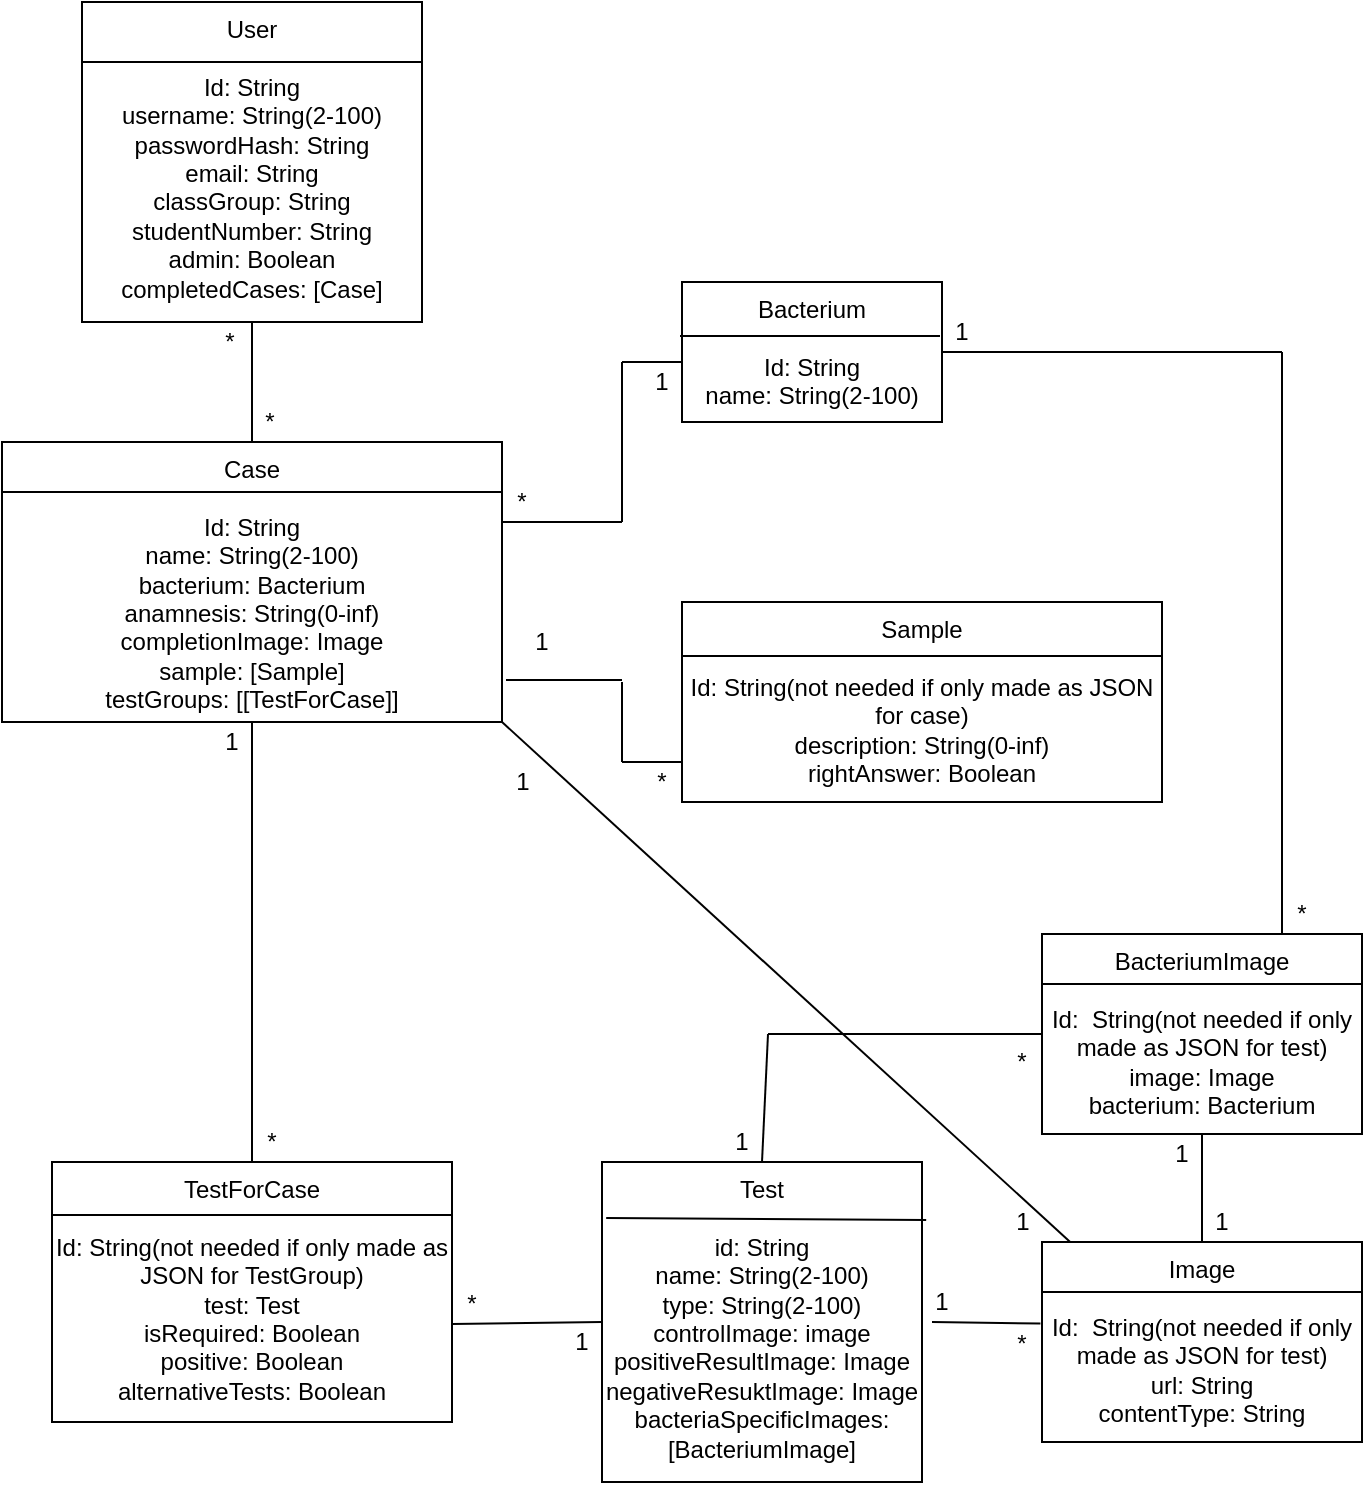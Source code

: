 <mxfile version="13.7.7" type="device"><diagram id="oC3LxOTWJYGH91Kc98oj" name="Page-1"><mxGraphModel dx="453" dy="693" grid="1" gridSize="10" guides="1" tooltips="1" connect="1" arrows="1" fold="1" page="1" pageScale="1" pageWidth="700" pageHeight="800" math="0" shadow="0"><root><mxCell id="0"/><mxCell id="1" parent="0"/><mxCell id="-6qUZJBnMBiBueGTZFl0-1" value="User&lt;br&gt;&lt;br&gt;Id: String&lt;br&gt;username: String(2-100)&lt;br&gt;&lt;div&gt;passwordHash: String&lt;/div&gt;&lt;div&gt;email: String&lt;/div&gt;&lt;div&gt;classGroup: String&lt;/div&gt;&lt;div&gt;studentNumber: String&lt;br&gt;&lt;/div&gt;admin: Boolean&lt;br&gt;completedCases: [Case]" style="rounded=0;whiteSpace=wrap;html=1;verticalAlign=top;" parent="1" vertex="1"><mxGeometry x="50" y="20" width="170" height="160" as="geometry"/></mxCell><mxCell id="-6qUZJBnMBiBueGTZFl0-2" value="Bacterium&lt;br&gt;&lt;br&gt;Id: String&lt;br&gt;name: String(2-100)" style="rounded=0;whiteSpace=wrap;html=1;verticalAlign=top;" parent="1" vertex="1"><mxGeometry x="350" y="160" width="130" height="70" as="geometry"/></mxCell><mxCell id="-6qUZJBnMBiBueGTZFl0-5" value="Case&lt;br&gt;&lt;br&gt;Id: String&lt;br&gt;name: String(2-100)&lt;br&gt;bacterium: Bacterium&lt;br&gt;anamnesis: String(0-inf)&lt;br&gt;completionImage: Image&lt;br&gt;sample: [Sample]&lt;br&gt;testGroups: [[TestForCase]]" style="rounded=0;whiteSpace=wrap;html=1;verticalAlign=top;" parent="1" vertex="1"><mxGeometry x="10" y="240" width="250" height="140" as="geometry"/></mxCell><mxCell id="-6qUZJBnMBiBueGTZFl0-6" value="Sample&lt;br&gt;&lt;br&gt;Id: String(not needed if only made as JSON for case)&lt;br&gt;description: String(0-inf)&lt;br&gt;rightAnswer: Boolean" style="rounded=0;whiteSpace=wrap;html=1;verticalAlign=top;" parent="1" vertex="1"><mxGeometry x="350" y="320" width="240" height="100" as="geometry"/></mxCell><mxCell id="-6qUZJBnMBiBueGTZFl0-7" value="Test&lt;br&gt;&lt;br&gt;id: String&lt;br&gt;name: String(2-100)&lt;br&gt;&lt;div&gt;type: String(2-100)&lt;/div&gt;&lt;div&gt;controlImage: image&lt;br&gt;&lt;/div&gt;positiveResultImage: Image&lt;br&gt;negativeResuktImage: Image&lt;br&gt;bacteriaSpecificImages: [BacteriumImage]" style="rounded=0;whiteSpace=wrap;html=1;verticalAlign=top;" parent="1" vertex="1"><mxGeometry x="310" y="600" width="160" height="160" as="geometry"/></mxCell><mxCell id="-6qUZJBnMBiBueGTZFl0-8" value="TestForCase&lt;br&gt;&lt;br&gt;Id: String(not needed if only made as JSON for TestGroup)&lt;br&gt;test: Test&lt;br&gt;isRequired: Boolean&lt;br&gt;positive: Boolean&lt;br&gt;alternativeTests: Boolean" style="rounded=0;whiteSpace=wrap;html=1;verticalAlign=top;" parent="1" vertex="1"><mxGeometry x="35" y="600" width="200" height="130" as="geometry"/></mxCell><mxCell id="-6qUZJBnMBiBueGTZFl0-9" value="" style="endArrow=none;html=1;" parent="1" edge="1"><mxGeometry width="50" height="50" relative="1" as="geometry"><mxPoint x="50" y="50" as="sourcePoint"/><mxPoint x="220" y="50" as="targetPoint"/><Array as="points"><mxPoint x="135" y="50"/></Array></mxGeometry></mxCell><mxCell id="-6qUZJBnMBiBueGTZFl0-10" value="" style="endArrow=none;html=1;exitX=0;exitY=0.25;exitDx=0;exitDy=0;entryX=1;entryY=0.25;entryDx=0;entryDy=0;" parent="1" edge="1"><mxGeometry width="50" height="50" relative="1" as="geometry"><mxPoint x="10.0" y="265" as="sourcePoint"/><mxPoint x="260" y="265" as="targetPoint"/></mxGeometry></mxCell><mxCell id="-6qUZJBnMBiBueGTZFl0-11" value="" style="endArrow=none;html=1;exitX=0;exitY=0.5;exitDx=0;exitDy=0;entryX=1;entryY=0.5;entryDx=0;entryDy=0;" parent="1" edge="1"><mxGeometry width="50" height="50" relative="1" as="geometry"><mxPoint x="349" y="187" as="sourcePoint"/><mxPoint x="479" y="187" as="targetPoint"/></mxGeometry></mxCell><mxCell id="-6qUZJBnMBiBueGTZFl0-12" value="" style="endArrow=none;html=1;exitX=0;exitY=0.25;exitDx=0;exitDy=0;entryX=1;entryY=0.25;entryDx=0;entryDy=0;" parent="1" edge="1"><mxGeometry width="50" height="50" relative="1" as="geometry"><mxPoint x="350" y="347" as="sourcePoint"/><mxPoint x="590" y="347" as="targetPoint"/></mxGeometry></mxCell><mxCell id="-6qUZJBnMBiBueGTZFl0-13" value="" style="endArrow=none;html=1;exitX=0;exitY=0.25;exitDx=0;exitDy=0;entryX=1;entryY=0.25;entryDx=0;entryDy=0;" parent="1" edge="1"><mxGeometry width="50" height="50" relative="1" as="geometry"><mxPoint x="35" y="626.5" as="sourcePoint"/><mxPoint x="235" y="626.5" as="targetPoint"/></mxGeometry></mxCell><mxCell id="-6qUZJBnMBiBueGTZFl0-14" value="" style="endArrow=none;html=1;exitX=0.013;exitY=0.175;exitDx=0;exitDy=0;entryX=1.013;entryY=0.181;entryDx=0;entryDy=0;entryPerimeter=0;exitPerimeter=0;" parent="1" edge="1" target="-6qUZJBnMBiBueGTZFl0-7" source="-6qUZJBnMBiBueGTZFl0-7"><mxGeometry width="50" height="50" relative="1" as="geometry"><mxPoint x="325" y="628.5" as="sourcePoint"/><mxPoint x="455" y="628.5" as="targetPoint"/></mxGeometry></mxCell><mxCell id="-6qUZJBnMBiBueGTZFl0-15" value="" style="endArrow=none;html=1;exitX=0.5;exitY=1;exitDx=0;exitDy=0;entryX=0.5;entryY=0;entryDx=0;entryDy=0;" parent="1" source="-6qUZJBnMBiBueGTZFl0-1" target="-6qUZJBnMBiBueGTZFl0-5" edge="1"><mxGeometry width="50" height="50" relative="1" as="geometry"><mxPoint x="340" y="440" as="sourcePoint"/><mxPoint x="390" y="390" as="targetPoint"/></mxGeometry></mxCell><mxCell id="-6qUZJBnMBiBueGTZFl0-23" value="" style="endArrow=none;html=1;entryX=1;entryY=0;entryDx=0;entryDy=0;" parent="1" target="-6qUZJBnMBiBueGTZFl0-32" edge="1"><mxGeometry width="50" height="50" relative="1" as="geometry"><mxPoint x="235" y="681" as="sourcePoint"/><mxPoint x="345" y="608" as="targetPoint"/></mxGeometry></mxCell><mxCell id="-6qUZJBnMBiBueGTZFl0-24" value="*" style="text;html=1;strokeColor=none;fillColor=none;align=center;verticalAlign=middle;whiteSpace=wrap;rounded=0;" parent="1" vertex="1"><mxGeometry x="114" y="180" width="20" height="20" as="geometry"/></mxCell><mxCell id="-6qUZJBnMBiBueGTZFl0-25" value="*" style="text;html=1;strokeColor=none;fillColor=none;align=center;verticalAlign=middle;whiteSpace=wrap;rounded=0;" parent="1" vertex="1"><mxGeometry x="134" y="220" width="20" height="20" as="geometry"/></mxCell><mxCell id="-6qUZJBnMBiBueGTZFl0-26" value="*" style="text;html=1;strokeColor=none;fillColor=none;align=center;verticalAlign=middle;whiteSpace=wrap;rounded=0;" parent="1" vertex="1"><mxGeometry x="260" y="260" width="20" height="20" as="geometry"/></mxCell><mxCell id="-6qUZJBnMBiBueGTZFl0-27" value="1" style="text;html=1;strokeColor=none;fillColor=none;align=center;verticalAlign=middle;whiteSpace=wrap;rounded=0;" parent="1" vertex="1"><mxGeometry x="330" y="200" width="20" height="20" as="geometry"/></mxCell><mxCell id="-6qUZJBnMBiBueGTZFl0-28" value="1" style="text;html=1;strokeColor=none;fillColor=none;align=center;verticalAlign=middle;whiteSpace=wrap;rounded=0;" parent="1" vertex="1"><mxGeometry x="270" y="330" width="20" height="20" as="geometry"/></mxCell><mxCell id="-6qUZJBnMBiBueGTZFl0-29" value="*" style="text;html=1;strokeColor=none;fillColor=none;align=center;verticalAlign=middle;whiteSpace=wrap;rounded=0;" parent="1" vertex="1"><mxGeometry x="330" y="400" width="20" height="20" as="geometry"/></mxCell><mxCell id="-6qUZJBnMBiBueGTZFl0-30" value="*" style="text;html=1;strokeColor=none;fillColor=none;align=center;verticalAlign=middle;whiteSpace=wrap;rounded=0;" parent="1" vertex="1"><mxGeometry x="135" y="580" width="20" height="20" as="geometry"/></mxCell><mxCell id="-6qUZJBnMBiBueGTZFl0-32" value="1" style="text;html=1;strokeColor=none;fillColor=none;align=center;verticalAlign=middle;whiteSpace=wrap;rounded=0;" parent="1" vertex="1"><mxGeometry x="290" y="680" width="20" height="20" as="geometry"/></mxCell><mxCell id="-6qUZJBnMBiBueGTZFl0-33" value="*" style="text;html=1;strokeColor=none;fillColor=none;align=center;verticalAlign=middle;whiteSpace=wrap;rounded=0;" parent="1" vertex="1"><mxGeometry x="235" y="661" width="20" height="20" as="geometry"/></mxCell><mxCell id="-6qUZJBnMBiBueGTZFl0-34" value="" style="endArrow=none;html=1;exitX=1;exitY=0.25;exitDx=0;exitDy=0;" parent="1" edge="1"><mxGeometry width="50" height="50" relative="1" as="geometry"><mxPoint x="260" y="280" as="sourcePoint"/><mxPoint x="320" y="280" as="targetPoint"/></mxGeometry></mxCell><mxCell id="-6qUZJBnMBiBueGTZFl0-35" value="" style="endArrow=none;html=1;" parent="1" edge="1"><mxGeometry width="50" height="50" relative="1" as="geometry"><mxPoint x="320" y="200" as="sourcePoint"/><mxPoint x="320" y="280" as="targetPoint"/></mxGeometry></mxCell><mxCell id="-6qUZJBnMBiBueGTZFl0-36" value="" style="endArrow=none;html=1;exitX=1;exitY=0;exitDx=0;exitDy=0;" parent="1" source="-6qUZJBnMBiBueGTZFl0-27" edge="1"><mxGeometry width="50" height="50" relative="1" as="geometry"><mxPoint x="290" y="330" as="sourcePoint"/><mxPoint x="320" y="200" as="targetPoint"/></mxGeometry></mxCell><mxCell id="-6qUZJBnMBiBueGTZFl0-37" value="" style="endArrow=none;html=1;exitX=1.008;exitY=0.85;exitDx=0;exitDy=0;exitPerimeter=0;" parent="1" source="-6qUZJBnMBiBueGTZFl0-5" edge="1"><mxGeometry width="50" height="50" relative="1" as="geometry"><mxPoint x="290" y="330" as="sourcePoint"/><mxPoint x="320" y="359" as="targetPoint"/></mxGeometry></mxCell><mxCell id="-6qUZJBnMBiBueGTZFl0-38" value="" style="endArrow=none;html=1;" parent="1" edge="1"><mxGeometry width="50" height="50" relative="1" as="geometry"><mxPoint x="320" y="360" as="sourcePoint"/><mxPoint x="320" y="400" as="targetPoint"/></mxGeometry></mxCell><mxCell id="-6qUZJBnMBiBueGTZFl0-39" value="" style="endArrow=none;html=1;exitX=1;exitY=0;exitDx=0;exitDy=0;" parent="1" source="-6qUZJBnMBiBueGTZFl0-29" edge="1"><mxGeometry width="50" height="50" relative="1" as="geometry"><mxPoint x="290" y="330" as="sourcePoint"/><mxPoint x="320" y="400" as="targetPoint"/></mxGeometry></mxCell><mxCell id="-6qUZJBnMBiBueGTZFl0-44" value="" style="endArrow=none;html=1;exitX=0.5;exitY=1;exitDx=0;exitDy=0;" parent="1" source="-6qUZJBnMBiBueGTZFl0-5" edge="1"><mxGeometry width="50" height="50" relative="1" as="geometry"><mxPoint x="300" y="500" as="sourcePoint"/><mxPoint x="135" y="560" as="targetPoint"/></mxGeometry></mxCell><mxCell id="-6qUZJBnMBiBueGTZFl0-45" value="" style="endArrow=none;html=1;exitX=0.5;exitY=0;exitDx=0;exitDy=0;entryX=0.5;entryY=1;entryDx=0;entryDy=0;" parent="1" source="-6qUZJBnMBiBueGTZFl0-8" edge="1"><mxGeometry width="50" height="50" relative="1" as="geometry"><mxPoint x="300" y="500" as="sourcePoint"/><mxPoint x="135" y="526" as="targetPoint"/></mxGeometry></mxCell><mxCell id="-6qUZJBnMBiBueGTZFl0-47" value="1" style="text;html=1;strokeColor=none;fillColor=none;align=center;verticalAlign=middle;whiteSpace=wrap;rounded=0;" parent="1" vertex="1"><mxGeometry x="115" y="380" width="20" height="20" as="geometry"/></mxCell><mxCell id="PNkEgJ8GA-NFeDJd-iMH-1" value="Image&lt;br&gt;&lt;br&gt;Id:&amp;nbsp;&amp;nbsp;String(not needed if only made as JSON for test)&lt;br&gt;url: String&lt;br&gt;contentType: String" style="rounded=0;whiteSpace=wrap;html=1;verticalAlign=top;" parent="1" vertex="1"><mxGeometry x="530" y="640" width="160" height="100" as="geometry"/></mxCell><mxCell id="PNkEgJ8GA-NFeDJd-iMH-2" value="" style="endArrow=none;html=1;exitX=0;exitY=0.25;exitDx=0;exitDy=0;" parent="1" source="PNkEgJ8GA-NFeDJd-iMH-1" edge="1"><mxGeometry width="50" height="50" relative="1" as="geometry"><mxPoint x="530" y="666.5" as="sourcePoint"/><mxPoint x="690" y="665" as="targetPoint"/></mxGeometry></mxCell><mxCell id="PNkEgJ8GA-NFeDJd-iMH-3" value="" style="endArrow=none;html=1;entryX=-0.006;entryY=0.611;entryDx=0;entryDy=0;entryPerimeter=0;exitX=0.25;exitY=1;exitDx=0;exitDy=0;" parent="1" edge="1" source="PNkEgJ8GA-NFeDJd-iMH-4"><mxGeometry width="50" height="50" relative="1" as="geometry"><mxPoint x="460" y="681" as="sourcePoint"/><mxPoint x="529.22" y="680.77" as="targetPoint"/></mxGeometry></mxCell><mxCell id="PNkEgJ8GA-NFeDJd-iMH-4" value="1" style="text;html=1;strokeColor=none;fillColor=none;align=center;verticalAlign=middle;whiteSpace=wrap;rounded=0;" parent="1" vertex="1"><mxGeometry x="470" y="660" width="20" height="20" as="geometry"/></mxCell><mxCell id="PNkEgJ8GA-NFeDJd-iMH-5" value="*" style="text;html=1;strokeColor=none;fillColor=none;align=center;verticalAlign=middle;whiteSpace=wrap;rounded=0;" parent="1" vertex="1"><mxGeometry x="510" y="681" width="20" height="20" as="geometry"/></mxCell><mxCell id="lL9Rjjiu0W2WjcAqjGYw-1" value="BacteriumImage&lt;br&gt;&lt;br&gt;Id:&amp;nbsp;&amp;nbsp;String(not needed if only made as JSON for test)&lt;br&gt;image: Image&lt;br&gt;bacterium: Bacterium" style="rounded=0;whiteSpace=wrap;html=1;verticalAlign=top;" parent="1" vertex="1"><mxGeometry x="530" y="486" width="160" height="100" as="geometry"/></mxCell><mxCell id="lL9Rjjiu0W2WjcAqjGYw-2" value="" style="endArrow=none;html=1;exitX=0;exitY=0.25;exitDx=0;exitDy=0;" parent="1" source="lL9Rjjiu0W2WjcAqjGYw-1" edge="1"><mxGeometry width="50" height="50" relative="1" as="geometry"><mxPoint x="530" y="512.5" as="sourcePoint"/><mxPoint x="690" y="511" as="targetPoint"/></mxGeometry></mxCell><mxCell id="lL9Rjjiu0W2WjcAqjGYw-3" value="" style="endArrow=none;html=1;entryX=0;entryY=0.5;entryDx=0;entryDy=0;" parent="1" target="lL9Rjjiu0W2WjcAqjGYw-1" edge="1"><mxGeometry width="50" height="50" relative="1" as="geometry"><mxPoint x="393" y="536" as="sourcePoint"/><mxPoint x="370" y="490" as="targetPoint"/></mxGeometry></mxCell><mxCell id="lL9Rjjiu0W2WjcAqjGYw-4" value="" style="endArrow=none;html=1;exitX=0.5;exitY=0;exitDx=0;exitDy=0;" parent="1" source="-6qUZJBnMBiBueGTZFl0-7" edge="1"><mxGeometry width="50" height="50" relative="1" as="geometry"><mxPoint x="320" y="540" as="sourcePoint"/><mxPoint x="393" y="536" as="targetPoint"/></mxGeometry></mxCell><mxCell id="lL9Rjjiu0W2WjcAqjGYw-5" value="1" style="text;html=1;strokeColor=none;fillColor=none;align=center;verticalAlign=middle;whiteSpace=wrap;rounded=0;" parent="1" vertex="1"><mxGeometry x="370" y="580" width="20" height="20" as="geometry"/></mxCell><mxCell id="lL9Rjjiu0W2WjcAqjGYw-6" value="*" style="text;html=1;strokeColor=none;fillColor=none;align=center;verticalAlign=middle;whiteSpace=wrap;rounded=0;" parent="1" vertex="1"><mxGeometry x="510" y="540" width="20" height="20" as="geometry"/></mxCell><mxCell id="lL9Rjjiu0W2WjcAqjGYw-7" value="" style="endArrow=none;html=1;exitX=0.5;exitY=0;exitDx=0;exitDy=0;entryX=0.5;entryY=1;entryDx=0;entryDy=0;" parent="1" source="PNkEgJ8GA-NFeDJd-iMH-1" target="lL9Rjjiu0W2WjcAqjGYw-1" edge="1"><mxGeometry width="50" height="50" relative="1" as="geometry"><mxPoint x="320" y="540" as="sourcePoint"/><mxPoint x="370" y="490" as="targetPoint"/></mxGeometry></mxCell><mxCell id="lL9Rjjiu0W2WjcAqjGYw-8" value="1" style="text;html=1;strokeColor=none;fillColor=none;align=center;verticalAlign=middle;whiteSpace=wrap;rounded=0;" parent="1" vertex="1"><mxGeometry x="590" y="586" width="20" height="20" as="geometry"/></mxCell><mxCell id="lL9Rjjiu0W2WjcAqjGYw-9" value="1" style="text;html=1;strokeColor=none;fillColor=none;align=center;verticalAlign=middle;whiteSpace=wrap;rounded=0;" parent="1" vertex="1"><mxGeometry x="610" y="620" width="20" height="20" as="geometry"/></mxCell><mxCell id="lL9Rjjiu0W2WjcAqjGYw-10" value="" style="endArrow=none;html=1;exitX=0.75;exitY=0;exitDx=0;exitDy=0;" parent="1" source="lL9Rjjiu0W2WjcAqjGYw-1" edge="1"><mxGeometry width="50" height="50" relative="1" as="geometry"><mxPoint x="320" y="440" as="sourcePoint"/><mxPoint x="650" y="195" as="targetPoint"/></mxGeometry></mxCell><mxCell id="lL9Rjjiu0W2WjcAqjGYw-11" value="" style="endArrow=none;html=1;exitX=1;exitY=0.5;exitDx=0;exitDy=0;" parent="1" source="-6qUZJBnMBiBueGTZFl0-2" edge="1"><mxGeometry width="50" height="50" relative="1" as="geometry"><mxPoint x="320" y="440" as="sourcePoint"/><mxPoint x="650" y="195" as="targetPoint"/></mxGeometry></mxCell><mxCell id="lL9Rjjiu0W2WjcAqjGYw-12" value="1" style="text;html=1;strokeColor=none;fillColor=none;align=center;verticalAlign=middle;whiteSpace=wrap;rounded=0;" parent="1" vertex="1"><mxGeometry x="480" y="175" width="20" height="20" as="geometry"/></mxCell><mxCell id="lL9Rjjiu0W2WjcAqjGYw-13" value="*" style="text;html=1;strokeColor=none;fillColor=none;align=center;verticalAlign=middle;whiteSpace=wrap;rounded=0;" parent="1" vertex="1"><mxGeometry x="650" y="466" width="20" height="20" as="geometry"/></mxCell><mxCell id="TJXRUiKAYT5Un_HR0Y7c-3" value="" style="endArrow=none;html=1;entryX=1;entryY=1;entryDx=0;entryDy=0;exitX=0.088;exitY=0;exitDx=0;exitDy=0;exitPerimeter=0;" edge="1" parent="1" source="PNkEgJ8GA-NFeDJd-iMH-1" target="-6qUZJBnMBiBueGTZFl0-5"><mxGeometry width="50" height="50" relative="1" as="geometry"><mxPoint x="540" y="630" as="sourcePoint"/><mxPoint x="260" y="500" as="targetPoint"/></mxGeometry></mxCell><mxCell id="TJXRUiKAYT5Un_HR0Y7c-4" value="1" style="text;html=1;align=center;verticalAlign=middle;resizable=0;points=[];autosize=1;" vertex="1" parent="1"><mxGeometry x="260" y="400" width="20" height="20" as="geometry"/></mxCell><mxCell id="TJXRUiKAYT5Un_HR0Y7c-5" value="1" style="text;html=1;align=center;verticalAlign=middle;resizable=0;points=[];autosize=1;" vertex="1" parent="1"><mxGeometry x="510" y="620" width="20" height="20" as="geometry"/></mxCell></root></mxGraphModel></diagram></mxfile>

